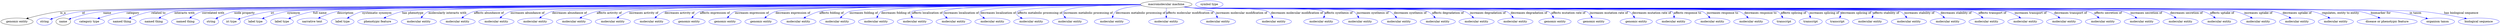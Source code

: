 digraph {
	graph [bb="0,0,9929.3,123"];
	node [label="\N"];
	"macromolecular machine"	 [height=0.5,
		label="macromolecular machine",
		pos="4664.7,105",
		width=2.8164];
	"genomic entity"	 [height=0.5,
		pos="63.694,18",
		width=1.7693];
	"macromolecular machine" -> "genomic entity"	 [label=is_a,
		lp="251.69,61.5",
		pos="e,102.39,32.464 4563.2,104.96 3922.9,104.58 461.36,101.07 240.69,69 196.15,62.525 147.07,47.751 111.92,35.762"];
	id	 [color=blue,
		height=0.5,
		label=string,
		pos="175.69,18",
		width=0.84854];
	"macromolecular machine" -> id	 [color=blue,
		label=id,
		lp="341.19,61.5",
		pos="e,199.36,29.681 4563.1,104.9 3930.6,104.16 551.58,98.825 335.69,69 280.48,61.372 267.07,55.079 214.69,36 212.8,35.311 210.88,34.567 \
208.94,33.787",
		style=solid];
	name	 [height=0.5,
		pos="254.69,18",
		width=0.84854];
	"macromolecular machine" -> name	 [color=blue,
		label=name,
		lp="440.19,61.5",
		pos="e,278.53,29.542 4563.2,104.83 3938.6,103.68 636.16,96.333 424.69,69 365.58,61.359 350.98,55.639 294.69,36 292.45,35.217 290.16,34.357 \
287.86,33.451",
		style=solid];
	category	 [color=blue,
		height=0.5,
		label="category type",
		pos="361.69,18",
		width=1.6249];
	"macromolecular machine" -> category	 [color=blue,
		label=category,
		lp="546.19,61.5",
		pos="e,396.77,32.459 4563.3,104.53 3937.5,101.61 625.58,85.364 522.69,69 482.28,62.572 438.08,47.995 406.24,36.065",
		style=solid];
	"related to"	 [color=blue,
		height=0.5,
		label="named thing",
		pos="493.69,18",
		width=1.5346];
	"macromolecular machine" -> "related to"	 [color=blue,
		label="related to",
		lp="651.69,61.5",
		pos="e,523.71,33.187 4563.3,104.6 3946.8,102.08 725.34,88.04 625.69,69 593.38,62.826 558.76,49.159 533.09,37.526",
		style=solid];
	"interacts with"	 [color=blue,
		height=0.5,
		label="named thing",
		pos="621.69,18",
		width=1.5346];
	"macromolecular machine" -> "interacts with"	 [color=blue,
		label="interacts with",
		lp="757.69,61.5",
		pos="e,645.64,34.403 4562.9,104.72 3954.1,102.96 816.72,92.744 720.69,69 697.15,63.177 672.9,50.811 654.3,39.715",
		style=solid];
	"correlated with"	 [color=blue,
		height=0.5,
		label="named thing",
		pos="749.69,18",
		width=1.5346];
	"macromolecular machine" -> "correlated with"	 [color=blue,
		label="correlated with",
		lp="872.69,61.5",
		pos="e,769.74,34.874 4562.9,104.8 3964,103.53 923.85,95.79 831.69,69 812.32,63.367 793.03,51.755 778.04,41.033",
		style=solid];
	"node property"	 [color=blue,
		height=0.5,
		label=string,
		pos="853.69,18",
		width=0.84854];
	"macromolecular machine" -> "node property"	 [color=blue,
		label="node property",
		lp="997.69,61.5",
		pos="e,874.59,31.478 4563,104.62 3976.6,102.36 1049.9,90.026 959.69,69 932.44,62.646 904,48.484 883.44,36.693",
		style=solid];
	iri	 [color=blue,
		height=0.5,
		label="iri type",
		pos="938.69,18",
		width=1.011];
	"macromolecular machine" -> iri	 [color=blue,
		label=iri,
		lp="1110.2,61.5",
		pos="e,966.68,29.667 4563.3,104.72 4000.5,103.06 1279.3,93.798 1103.7,69 1058.8,62.654 1009.3,45.987 976.35,33.42",
		style=solid];
	synonym	 [color=blue,
		height=0.5,
		label="label type",
		pos="1038.7,18",
		width=1.2638];
	"macromolecular machine" -> synonym	 [color=blue,
		label=synonym,
		lp="1199.2,61.5",
		pos="e,1067.1,32.082 4563,104.95 4006,104.57 1344.3,101.06 1173.7,69 1139.6,62.592 1102.9,48.191 1076.4,36.321",
		style=solid];
	"full name"	 [color=blue,
		height=0.5,
		label="label type",
		pos="1147.7,18",
		width=1.2638];
	"macromolecular machine" -> "full name"	 [color=blue,
		label="full name",
		lp="1307.2,61.5",
		pos="e,1175.9,32.199 4563,104.93 4016.3,104.44 1445.7,100.46 1280.7,69 1247.2,62.606 1211.1,48.278 1185,36.432",
		style=solid];
	description	 [color=blue,
		height=0.5,
		label="narrative text",
		pos="1268.7,18",
		width=1.6068];
	"macromolecular machine" -> description	 [color=blue,
		label=description,
		lp="1413.2,61.5",
		pos="e,1296.2,34.152 4563.3,104.45 4018.7,101.45 1462.3,86.441 1382.7,69 1355.5,63.028 1326.8,50.182 1305,38.878",
		style=solid];
	"systematic synonym"	 [color=blue,
		height=0.5,
		label="label type",
		pos="1389.7,18",
		width=1.2638];
	"macromolecular machine" -> "systematic synonym"	 [color=blue,
		label="systematic synonym",
		lp="1541.7,61.5",
		pos="e,1412.1,33.885 4563,104.51 4028,101.83 1562,88.462 1485.7,69 1462.6,63.119 1439,50.668 1421,39.541",
		style=solid];
	"has phenotype"	 [color=blue,
		height=0.5,
		label="phenotypic feature",
		pos="1529.7,18",
		width=2.1304];
	"macromolecular machine" -> "has phenotype"	 [color=blue,
		label="has phenotype",
		lp="1688.2,61.5",
		pos="e,1559.4,34.646 4562.9,104.9 4053,104.27 1794.1,99.744 1648.7,69 1620.7,63.073 1591.1,50.408 1568.4,39.183",
		style=solid];
	"molecularly interacts with"	 [color=blue,
		height=0.5,
		label="molecular entity",
		pos="1693.7,18",
		width=1.9137];
	"macromolecular machine" -> "molecularly interacts with"	 [color=blue,
		label="molecularly interacts with",
		lp="1828.2,61.5",
		pos="e,1709.1,35.55 4563,104.65 4056,102.81 1824,93.31 1756.7,69 1741.7,63.578 1727.6,52.945 1716.6,42.784",
		style=solid];
	"affects abundance of"	 [color=blue,
		height=0.5,
		label="molecular entity",
		pos="1849.7,18",
		width=1.9137];
	"macromolecular machine" -> "affects abundance of"	 [color=blue,
		label="affects abundance of",
		lp="1996.2,61.5",
		pos="e,1872.3,35.115 4563,104.35 4076.3,101.13 2004.2,86.454 1939.7,69 1918.8,63.338 1897.6,51.684 1881,40.944",
		style=solid];
	"increases abundance of"	 [color=blue,
		height=0.5,
		label="molecular entity",
		pos="2005.7,18",
		width=1.9137];
	"macromolecular machine" -> "increases abundance of"	 [color=blue,
		label="increases abundance of",
		lp="2151.2,61.5",
		pos="e,2026.4,35.349 4563.1,104.32 4093,101.1 2148.1,86.702 2087.7,69 2068.6,63.401 2049.6,52.029 2034.7,41.442",
		style=solid];
	"decreases abundance of"	 [color=blue,
		height=0.5,
		label="molecular entity",
		pos="2161.7,18",
		width=1.9137];
	"macromolecular machine" -> "decreases abundance of"	 [color=blue,
		label="decreases abundance of",
		lp="2317.2,61.5",
		pos="e,2184.6,35.104 4563,104.88 4118.9,104.16 2365.6,99.395 2252.7,69 2231.6,63.322 2210.2,51.667 2193.4,40.931",
		style=solid];
	"affects activity of"	 [color=blue,
		height=0.5,
		label="molecular entity",
		pos="2317.7,18",
		width=1.9137];
	"macromolecular machine" -> "affects activity of"	 [color=blue,
		label="affects activity of",
		lp="2477.7,61.5",
		pos="e,2345.6,34.608 4563.2,104.52 4140.2,102.37 2534.8,92.693 2429.7,69 2403.4,63.066 2375.8,50.572 2354.5,39.436",
		style=solid];
	"increases activity of"	 [color=blue,
		height=0.5,
		label="molecular entity",
		pos="2473.7,18",
		width=1.9137];
	"macromolecular machine" -> "increases activity of"	 [color=blue,
		label="increases activity of",
		lp="2618.2,61.5",
		pos="e,2496.3,35.087 4563.1,104.65 4156.1,103.08 2660.9,95.525 2563.7,69 2542.8,63.297 2521.6,51.64 2505,40.91",
		style=solid];
	"decreases activity of"	 [color=blue,
		height=0.5,
		label="molecular entity",
		pos="2629.7,18",
		width=1.9137];
	"macromolecular machine" -> "decreases activity of"	 [color=blue,
		label="decreases activity of",
		lp="2761.7,61.5",
		pos="e,2648.7,35.306 4563,104.72 4173.6,103.46 2794.8,97.024 2705.7,69 2687.9,63.394 2670.4,52.177 2656.7,41.687",
		style=solid];
	"affects expression of"	 [color=blue,
		height=0.5,
		label="genomic entity",
		pos="2780.7,18",
		width=1.7693];
	"macromolecular machine" -> "affects expression of"	 [color=blue,
		label="affects expression of",
		lp="2904.2,61.5",
		pos="e,2797.3,35.524 4563.1,104.73 4192.3,103.52 2929,97.317 2847.7,69 2831.9,63.491 2816.8,52.699 2805,42.456",
		style=solid];
	"increases expression of"	 [color=blue,
		height=0.5,
		label="genomic entity",
		pos="2925.7,18",
		width=1.7693];
	"macromolecular machine" -> "increases expression of"	 [color=blue,
		label="increases expression of",
		lp="3053.2,61.5",
		pos="e,2941.4,35.502 4563.3,104.61 4211.8,103.02 3063.8,95.797 2989.7,69 2974.4,63.462 2960,52.667 2948.7,42.43",
		style=solid];
	"decreases expression of"	 [color=blue,
		height=0.5,
		label="genomic entity",
		pos="3070.7,18",
		width=1.7693];
	"macromolecular machine" -> "decreases expression of"	 [color=blue,
		label="decreases expression of",
		lp="3215.2,61.5",
		pos="e,3090.8,35.279 4563.3,104.09 4234.9,100.93 3218.1,89.534 3150.7,69 3132,63.303 3113.4,51.924 3098.9,41.358",
		style=solid];
	"affects folding of"	 [color=blue,
		height=0.5,
		label="molecular entity",
		pos="3221.7,18",
		width=1.9137];
	"macromolecular machine" -> "affects folding of"	 [color=blue,
		label="affects folding of",
		lp="3367.7,61.5",
		pos="e,3246.9,35.021 4563.5,103.52 4260.9,98.94 3380.5,84.359 3320.7,69 3297.7,63.093 3273.9,51.105 3255.5,40.235",
		style=solid];
	"increases folding of"	 [color=blue,
		height=0.5,
		label="molecular entity",
		pos="3377.7,18",
		width=1.9137];
	"macromolecular machine" -> "increases folding of"	 [color=blue,
		label="increases folding of",
		lp="3497.7,61.5",
		pos="e,3394.3,35.717 4563.4,103.72 4279.9,99.901 3496,87.708 3443.7,69 3428.2,63.45 3413.4,52.763 3401.8,42.6",
		style=solid];
	"decreases folding of"	 [color=blue,
		height=0.5,
		label="molecular entity",
		pos="3533.7,18",
		width=1.9137];
	"macromolecular machine" -> "decreases folding of"	 [color=blue,
		label="decreases folding of",
		lp="3627.7,61.5",
		pos="e,3542.2,36.03 4563.4,104 4300.9,101.1 3616.3,91.426 3572.7,69 3562.3,63.664 3553.9,54.177 3547.6,44.821",
		style=solid];
	"affects localization of"	 [color=blue,
		height=0.5,
		label="molecular entity",
		pos="3689.7,18",
		width=1.9137];
	"macromolecular machine" -> "affects localization of"	 [color=blue,
		label="affects localization of",
		lp="3752.7,61.5",
		pos="e,3685.7,36.094 4563.6,103.01 4318.1,97.945 3709.2,83.91 3693.7,69 3687.6,63.142 3685.5,54.581 3685.2,46.14",
		style=solid];
	"increases localization of"	 [color=blue,
		height=0.5,
		label="molecular entity",
		pos="3845.7,18",
		width=1.9137];
	"macromolecular machine" -> "increases localization of"	 [color=blue,
		label="increases localization of",
		lp="3885.7,61.5",
		pos="e,3826.9,35.638 4563.1,104.38 4344,102.53 3845,95.437 3819.7,69 3812.8,61.822 3815.3,52.467 3820.8,43.732",
		style=solid];
	"decreases localization of"	 [color=blue,
		height=0.5,
		label="molecular entity",
		pos="4001.7,18",
		width=1.9137];
	"macromolecular machine" -> "decreases localization of"	 [color=blue,
		label="decreases localization of",
		lp="4026.7,61.5",
		pos="e,3974.3,34.58 4563.5,103.47 4373.5,100.08 3980.1,90.516 3959.7,69 3951.4,60.254 3957,50.085 3966.5,41.139",
		style=solid];
	"affects metabolic processing of"	 [color=blue,
		height=0.5,
		label="molecular entity",
		pos="4157.7,18",
		width=1.9137];
	"macromolecular machine" -> "affects metabolic processing of"	 [color=blue,
		label="affects metabolic processing of",
		lp="4187.2,61.5",
		pos="e,4122.2,33.618 4564.6,102.11 4407,97.071 4117.3,85.597 4101.7,69 4091.9,58.596 4100.5,47.851 4113.6,38.923",
		style=solid];
	"increases metabolic processing of"	 [color=blue,
		height=0.5,
		label="molecular entity",
		pos="4313.7,18",
		width=1.9137];
	"macromolecular machine" -> "increases metabolic processing of"	 [color=blue,
		label="increases metabolic processing of",
		lp="4371.7,61.5",
		pos="e,4290.8,34.996 4564.3,102.49 4456.7,98.727 4298.6,89.72 4279.7,69 4272.4,60.968 4276.3,51.231 4283.7,42.427",
		style=solid];
	"decreases metabolic processing of"	 [color=blue,
		height=0.5,
		label="molecular entity",
		pos="4469.7,18",
		width=1.9137];
	"macromolecular machine" -> "decreases metabolic processing of"	 [color=blue,
		label="decreases metabolic processing of",
		lp="4567.2,61.5",
		pos="e,4466.1,36.164 4571.2,98.008 4529.7,92.846 4487.2,84.005 4473.7,69 4468.2,62.865 4466.1,54.475 4465.8,46.272",
		style=solid];
	"affects molecular modification of"	 [color=blue,
		height=0.5,
		label="molecular entity",
		pos="4664.7,18",
		width=1.9137];
	"macromolecular machine" -> "affects molecular modification of"	 [color=blue,
		label="affects molecular modification of",
		lp="4756.7,61.5",
		pos="e,4664.7,36.003 4664.7,86.974 4664.7,75.192 4664.7,59.561 4664.7,46.158",
		style=solid];
	"increases molecular modification of"	 [color=blue,
		height=0.5,
		label="molecular entity",
		pos="4871.7,18",
		width=1.9137];
	"macromolecular machine" -> "increases molecular modification of"	 [color=blue,
		label="increases molecular modification of",
		lp="4960.2,61.5",
		pos="e,4868.3,36.187 4737.6,92.432 4787.3,83.585 4845.1,72.687 4849.7,69 4856.9,63.176 4861.8,54.515 4865.1,45.977",
		style=solid];
	"decreases molecular modification of"	 [color=blue,
		height=0.5,
		label="molecular entity",
		pos="5091.7,18",
		width=1.9137];
	"macromolecular machine" -> "decreases molecular modification of"	 [color=blue,
		label="decreases molecular modification of",
		lp="5177.2,61.5",
		pos="e,5086.4,36.025 4736.4,92.2 4749.2,90.235 4762.3,88.399 4774.7,87 4806.6,83.407 5035.5,85.979 5062.7,69 5071.5,63.515 5077.9,54.342 \
5082.4,45.275",
		style=solid];
	"affects synthesis of"	 [color=blue,
		height=0.5,
		label="molecular entity",
		pos="5255.7,18",
		width=1.9137];
	"macromolecular machine" -> "affects synthesis of"	 [color=blue,
		label="affects synthesis of",
		lp="5338.2,61.5",
		pos="e,5274,35.713 4735.5,92.056 4748.5,90.068 4762,88.261 4774.7,87 4802.7,84.223 5261.2,89.241 5280.7,69 5287.5,61.902 5285.2,52.565 \
5279.9,43.821",
		style=solid];
	"increases synthesis of"	 [color=blue,
		height=0.5,
		label="molecular entity",
		pos="5411.7,18",
		width=1.9137];
	"macromolecular machine" -> "increases synthesis of"	 [color=blue,
		label="increases synthesis of",
		lp="5465.7,61.5",
		pos="e,5410.7,36.122 4735.2,92.032 4748.3,90.033 4761.9,88.229 4774.7,87 4809,83.71 5367,89.552 5394.7,69 5402,63.559 5406.2,54.837 5408.6,\
46.134",
		style=solid];
	"decreases synthesis of"	 [color=blue,
		height=0.5,
		label="molecular entity",
		pos="5567.7,18",
		width=1.9137];
	"macromolecular machine" -> "decreases synthesis of"	 [color=blue,
		label="decreases synthesis of",
		lp="5607.2,61.5",
		pos="e,5559.2,36.07 4735.2,91.978 4748.3,89.984 4761.9,88.195 4774.7,87 4816.4,83.107 5491.4,88.01 5528.7,69 5539.1,63.711 5547.5,54.233 \
5553.8,44.87",
		style=solid];
	"affects degradation of"	 [color=blue,
		height=0.5,
		label="molecular entity",
		pos="5723.7,18",
		width=1.9137];
	"macromolecular machine" -> "affects degradation of"	 [color=blue,
		label="affects degradation of",
		lp="5753.2,61.5",
		pos="e,5711.2,35.953 4734.9,91.983 4748.1,89.975 4761.8,88.18 4774.7,87 4824.3,82.464 5625.7,88.312 5671.7,69 5684.5,63.626 5695.9,53.496 \
5704.7,43.671",
		style=solid];
	"increases degradation of"	 [color=blue,
		height=0.5,
		label="molecular entity",
		pos="5879.7,18",
		width=1.9137];
	"macromolecular machine" -> "increases degradation of"	 [color=blue,
		label="increases degradation of",
		lp="5909.2,61.5",
		pos="e,5864,35.776 4734.9,91.953 4748.1,89.949 4761.8,88.162 4774.7,87 4832.4,81.811 5762.3,88.793 5816.7,69 5831.6,63.58 5845.6,53.054 \
5856.6,42.966",
		style=solid];
	"decreases degradation of"	 [color=blue,
		height=0.5,
		label="molecular entity",
		pos="6035.7,18",
		width=1.9137];
	"macromolecular machine" -> "decreases degradation of"	 [color=blue,
		label="decreases degradation of",
		lp="6070.2,61.5",
		pos="e,6022.2,35.752 4734.9,91.929 4748.1,89.926 4761.8,88.147 4774.7,87 4841.4,81.078 5917.4,93.636 5979.7,69 5993.3,63.602 6005.7,53.223 \
6015.4,43.23",
		style=solid];
	"affects mutation rate of"	 [color=blue,
		height=0.5,
		label="genomic entity",
		pos="6186.7,18",
		width=1.7693];
	"macromolecular machine" -> "affects mutation rate of"	 [color=blue,
		label="affects mutation rate of",
		lp="6225.7,61.5",
		pos="e,6176.4,35.929 4734.6,91.955 4747.9,89.936 4761.7,88.144 4774.7,87 4812.5,83.674 6107.2,84.848 6141.7,69 6153.2,63.702 6163,53.86 \
6170.5,44.224",
		style=solid];
	"increases mutation rate of"	 [color=blue,
		height=0.5,
		label="genomic entity",
		pos="6331.7,18",
		width=1.7693];
	"macromolecular machine" -> "increases mutation rate of"	 [color=blue,
		label="increases mutation rate of",
		lp="6382.7,61.5",
		pos="e,6323.6,36.109 4734.6,91.941 4747.9,89.923 4761.7,88.135 4774.7,87 4816.7,83.332 6256.1,88.154 6293.7,69 6304,63.759 6312.2,54.289 \
6318.3,44.92",
		style=solid];
	"decreases mutation rate of"	 [color=blue,
		height=0.5,
		label="genomic entity",
		pos="6476.7,18",
		width=1.7693];
	"macromolecular machine" -> "decreases mutation rate of"	 [color=blue,
		label="decreases mutation rate of",
		lp="6541.7,61.5",
		pos="e,6475,36.243 4734.6,91.929 4747.9,89.912 4761.7,88.128 4774.7,87 4821.3,82.963 6419.4,95.876 6457.7,69 6465.3,63.633 6469.9,54.811 \
6472.6,46",
		style=solid];
	"affects response to"	 [color=blue,
		height=0.5,
		label="molecular entity",
		pos="6627.7,18",
		width=1.9137];
	"macromolecular machine" -> "affects response to"	 [color=blue,
		label="affects response to",
		lp="6678.7,61.5",
		pos="e,6629.4,36.192 4734.6,91.919 4747.9,89.903 4761.7,88.122 4774.7,87 4800.2,84.802 6598,85.363 6617.7,69 6624.4,63.465 6627.4,54.911 \
6628.7,46.381",
		style=solid];
	"increases response to"	 [color=blue,
		height=0.5,
		label="molecular entity",
		pos="6783.7,18",
		width=1.9137];
	"macromolecular machine" -> "increases response to"	 [color=blue,
		label="increases response to",
		lp="6812.2,61.5",
		pos="e,6771.8,35.993 4734.6,91.913 4747.9,89.898 4761.7,88.118 4774.7,87 4828.9,82.342 6683.6,90.304 6733.7,69 6746.1,63.729 6757,53.752 \
6765.4,44.011",
		style=solid];
	"decreases response to"	 [color=blue,
		height=0.5,
		label="molecular entity",
		pos="6939.7,18",
		width=1.9137];
	"macromolecular machine" -> "decreases response to"	 [color=blue,
		label="decreases response to",
		lp="6959.7,61.5",
		pos="e,6923.4,35.585 4734.6,91.906 4747.9,89.892 4761.7,88.114 4774.7,87 4832.8,82.027 6818.6,88.072 6873.7,69 6889.4,63.574 6904.2,52.79 \
6915.9,42.532",
		style=solid];
	"affects splicing of"	 [color=blue,
		height=0.5,
		label=transcript,
		pos="7070.7,18",
		width=1.2277];
	"macromolecular machine" -> "affects splicing of"	 [color=blue,
		label="affects splicing of",
		lp="7092.7,61.5",
		pos="e,7059.8,35.474 4734.6,91.9 4747.9,89.886 4761.7,88.11 4774.7,87 4836.9,81.692 6965.5,93.998 7022.7,69 7035,63.638 7045.6,53.448 \
7053.7,43.577",
		style=solid];
	"increases splicing of"	 [color=blue,
		height=0.5,
		label=transcript,
		pos="7176.7,18",
		width=1.2277];
	"macromolecular machine" -> "increases splicing of"	 [color=blue,
		label="increases splicing of",
		lp="7217.7,61.5",
		pos="e,7170.9,36.02 4734.6,91.896 4747.9,89.882 4761.7,88.108 4774.7,87 4807.5,84.208 7117.1,85.252 7145.7,69 7155,63.708 7161.9,54.358 \
7166.7,45.098",
		style=solid];
	"decreases splicing of"	 [color=blue,
		height=0.5,
		label=transcript,
		pos="7282.7,18",
		width=1.2277];
	"macromolecular machine" -> "decreases splicing of"	 [color=blue,
		label="decreases splicing of",
		lp="7342.7,61.5",
		pos="e,7286.3,35.982 4734.6,91.892 4747.9,89.879 4761.7,88.105 4774.7,87 4809.3,84.059 7252,92.445 7277.7,69 7284,63.242 7286.3,54.633 \
7286.7,46.12",
		style=solid];
	"affects stability of"	 [color=blue,
		height=0.5,
		label="molecular entity",
		pos="7413.7,18",
		width=1.9137];
	"macromolecular machine" -> "affects stability of"	 [color=blue,
		label="affects stability of",
		lp="7463.2,61.5",
		pos="e,7415.4,36.201 4734.6,91.888 4747.9,89.875 4761.7,88.103 4774.7,87 4811.1,83.917 7375.6,92.3 7403.7,69 7410.4,63.474 7413.4,54.924 \
7414.7,46.393",
		style=solid];
	"increases stability of"	 [color=blue,
		height=0.5,
		label="molecular entity",
		pos="7569.7,18",
		width=1.9137];
	"macromolecular machine" -> "increases stability of"	 [color=blue,
		label="increases stability of",
		lp="7594.7,61.5",
		pos="e,7557.1,35.775 4734.6,91.885 4747.9,89.873 4761.7,88.101 4774.7,87 4850.6,80.58 7446.1,97.702 7516.7,69 7529.8,63.684 7541.4,53.46 \
7550.5,43.552",
		style=solid];
	"decreases stability of"	 [color=blue,
		height=0.5,
		label="molecular entity",
		pos="7725.7,18",
		width=1.9137];
	"macromolecular machine" -> "decreases stability of"	 [color=blue,
		label="decreases stability of",
		lp="7742.2,61.5",
		pos="e,7707.9,35.62 4734.6,91.882 4747.9,89.87 4761.7,88.099 4774.7,87 4854.4,80.27 7578.6,93.754 7654.7,69 7671.4,63.568 7687.5,52.634 \
7700.1,42.278",
		style=solid];
	"affects transport of"	 [color=blue,
		height=0.5,
		label="molecular entity",
		pos="7881.7,18",
		width=1.9137];
	"macromolecular machine" -> "affects transport of"	 [color=blue,
		label="affects transport of",
		lp="7888.2,61.5",
		pos="e,7862.2,35.392 4734.6,91.878 4747.9,89.867 4761.7,88.097 4774.7,87 4858.5,79.935 7723.1,93.262 7803.7,69 7821.9,63.514 7839.9,52.307 \
7853.9,41.792",
		style=solid];
	"increases transport of"	 [color=blue,
		height=0.5,
		label="molecular entity",
		pos="8037.7,18",
		width=1.9137];
	"macromolecular machine" -> "increases transport of"	 [color=blue,
		label="increases transport of",
		lp="8041.2,61.5",
		pos="e,8013.9,35.178 4734.6,91.876 4747.9,89.864 4761.7,88.095 4774.7,87 4862.4,79.62 7858.4,90.898 7943.7,69 7965.6,63.376 7987.9,51.563 \
8005.3,40.721",
		style=solid];
	"decreases transport of"	 [color=blue,
		height=0.5,
		label="molecular entity",
		pos="8193.7,18",
		width=1.9137];
	"macromolecular machine" -> "decreases transport of"	 [color=blue,
		label="decreases transport of",
		lp="8200.2,61.5",
		pos="e,8171.1,35.172 4734.6,91.873 4747.9,89.862 4761.7,88.093 4774.7,87 4866.8,79.26 8014.3,92.816 8103.7,69 8124.6,63.419 8145.8,51.77 \
8162.4,41.013",
		style=solid];
	"affects secretion of"	 [color=blue,
		height=0.5,
		label="molecular entity",
		pos="8349.7,18",
		width=1.9137];
	"macromolecular machine" -> "affects secretion of"	 [color=blue,
		label="affects secretion of",
		lp="8351.7,61.5",
		pos="e,8328.2,35.165 4734.3,91.915 4747.7,89.885 4761.6,88.1 4774.7,87 4871.3,78.899 8170.3,94.871 8263.7,69 8283.9,63.409 8304.1,51.759 \
8319.9,41.004",
		style=solid];
	"increases secretion of"	 [color=blue,
		height=0.5,
		label="molecular entity",
		pos="8505.7,18",
		width=1.9137];
	"macromolecular machine" -> "increases secretion of"	 [color=blue,
		label="increases secretion of",
		lp="8506.7,61.5",
		pos="e,8481.2,34.937 4734.3,91.913 4747.7,89.883 4761.6,88.098 4774.7,87 4875.3,78.575 8309.7,93.223 8407.7,69 8430.7,63.303 8454.4,51.196 \
8472.7,40.208",
		style=solid];
	"decreases secretion of"	 [color=blue,
		height=0.5,
		label="molecular entity",
		pos="8661.7,18",
		width=1.9137];
	"macromolecular machine" -> "decreases secretion of"	 [color=blue,
		label="decreases secretion of",
		lp="8667.7,61.5",
		pos="e,8638.5,35.181 4734.3,91.91 4747.7,89.881 4761.6,88.097 4774.7,87 4879.7,78.211 8467.7,95.638 8569.7,69 8591.2,63.381 8613.1,51.567 \
8630.1,40.725",
		style=solid];
	"affects uptake of"	 [color=blue,
		height=0.5,
		label="molecular entity",
		pos="8817.7,18",
		width=1.9137];
	"macromolecular machine" -> "affects uptake of"	 [color=blue,
		label="affects uptake of",
		lp="8813.2,61.5",
		pos="e,8796.2,35.169 4734.3,91.908 4747.7,89.88 4761.6,88.096 4774.7,87 4884.2,77.846 8625.8,98.309 8731.7,69 8751.9,63.415 8772.1,51.766 \
8787.9,41.009",
		style=solid];
	"increases uptake of"	 [color=blue,
		height=0.5,
		label="molecular entity",
		pos="8973.7,18",
		width=1.9137];
	"macromolecular machine" -> "increases uptake of"	 [color=blue,
		label="increases uptake of",
		lp="8960.2,61.5",
		pos="e,8946.1,34.706 4734.3,91.907 4747.7,89.878 4761.6,88.095 4774.7,87 4887.9,77.552 8751.8,93.51 8862.7,69 8888.8,63.218 8916.2,50.727 \
8937.2,39.554",
		style=solid];
	"decreases uptake of"	 [color=blue,
		height=0.5,
		label="molecular entity",
		pos="9129.7,18",
		width=1.9137];
	"macromolecular machine" -> "decreases uptake of"	 [color=blue,
		label="decreases uptake of",
		lp="9116.2,61.5",
		pos="e,9101.6,34.71 4734.3,91.905 4747.7,89.877 4761.6,88.094 4774.7,87 4892.1,77.205 8901.6,94.036 9016.7,69 9043.3,63.224 9071.1,50.732 \
9092.5,39.558",
		style=solid];
	"regulates, entity to entity"	 [color=blue,
		height=0.5,
		label="molecular entity",
		pos="9285.7,18",
		width=1.9137];
	"macromolecular machine" -> "regulates, entity to entity"	 [color=blue,
		label="regulates, entity to entity",
		lp="9286.7,61.5",
		pos="e,9257.9,34.71 4734.3,91.903 4747.7,89.875 4761.6,88.093 4774.7,87 4896.5,76.852 9054.3,95.153 9173.7,69 9200.1,63.224 9227.7,50.733 \
9248.9,39.558",
		style=solid];
	"biomarker for"	 [color=blue,
		height=0.5,
		label="disease or phenotypic feature",
		pos="9486.7,18",
		width=3.1775];
	"macromolecular machine" -> "biomarker for"	 [color=blue,
		label="biomarker for",
		lp="9447.7,61.5",
		pos="e,9453.5,35.232 4734.3,91.902 4747.7,89.874 4761.6,88.092 4774.7,87 4901.6,76.435 9233.7,93.241 9358.7,69 9388.3,63.251 9419.9,50.77 \
9444.2,39.594",
		style=solid];
	"in taxon"	 [color=blue,
		height=0.5,
		label="organism taxon",
		pos="9684.7,18",
		width=1.8234];
	"macromolecular machine" -> "in taxon"	 [color=blue,
		label="in taxon",
		lp="9588.2,61.5",
		pos="e,9643.5,32.032 4734.3,91.901 4747.7,89.872 4761.6,88.091 4774.7,87 5035.7,65.281 9230,102.91 9489.7,69 9539.6,62.486 9595,47.196 \
9633.9,35.046",
		style=solid];
	"has biological sequence"	 [color=blue,
		height=0.5,
		label="biological sequence",
		pos="9848.7,18",
		width=2.2387];
	"macromolecular machine" -> "has biological sequence"	 [color=blue,
		label="has biological sequence",
		lp="9770.7,61.5",
		pos="e,9798.5,32.152 4734.3,91.9 4747.7,89.872 4761.6,88.09 4774.7,87 5042.7,64.719 9347.4,98.293 9614.7,69 9674.7,62.424 9741.9,46.906 \
9788.8,34.702",
		style=solid];
	"macromolecular machine_name"	 [color=blue,
		height=0.5,
		label="symbol type",
		pos="4838.7,105",
		width=1.5165];
}
